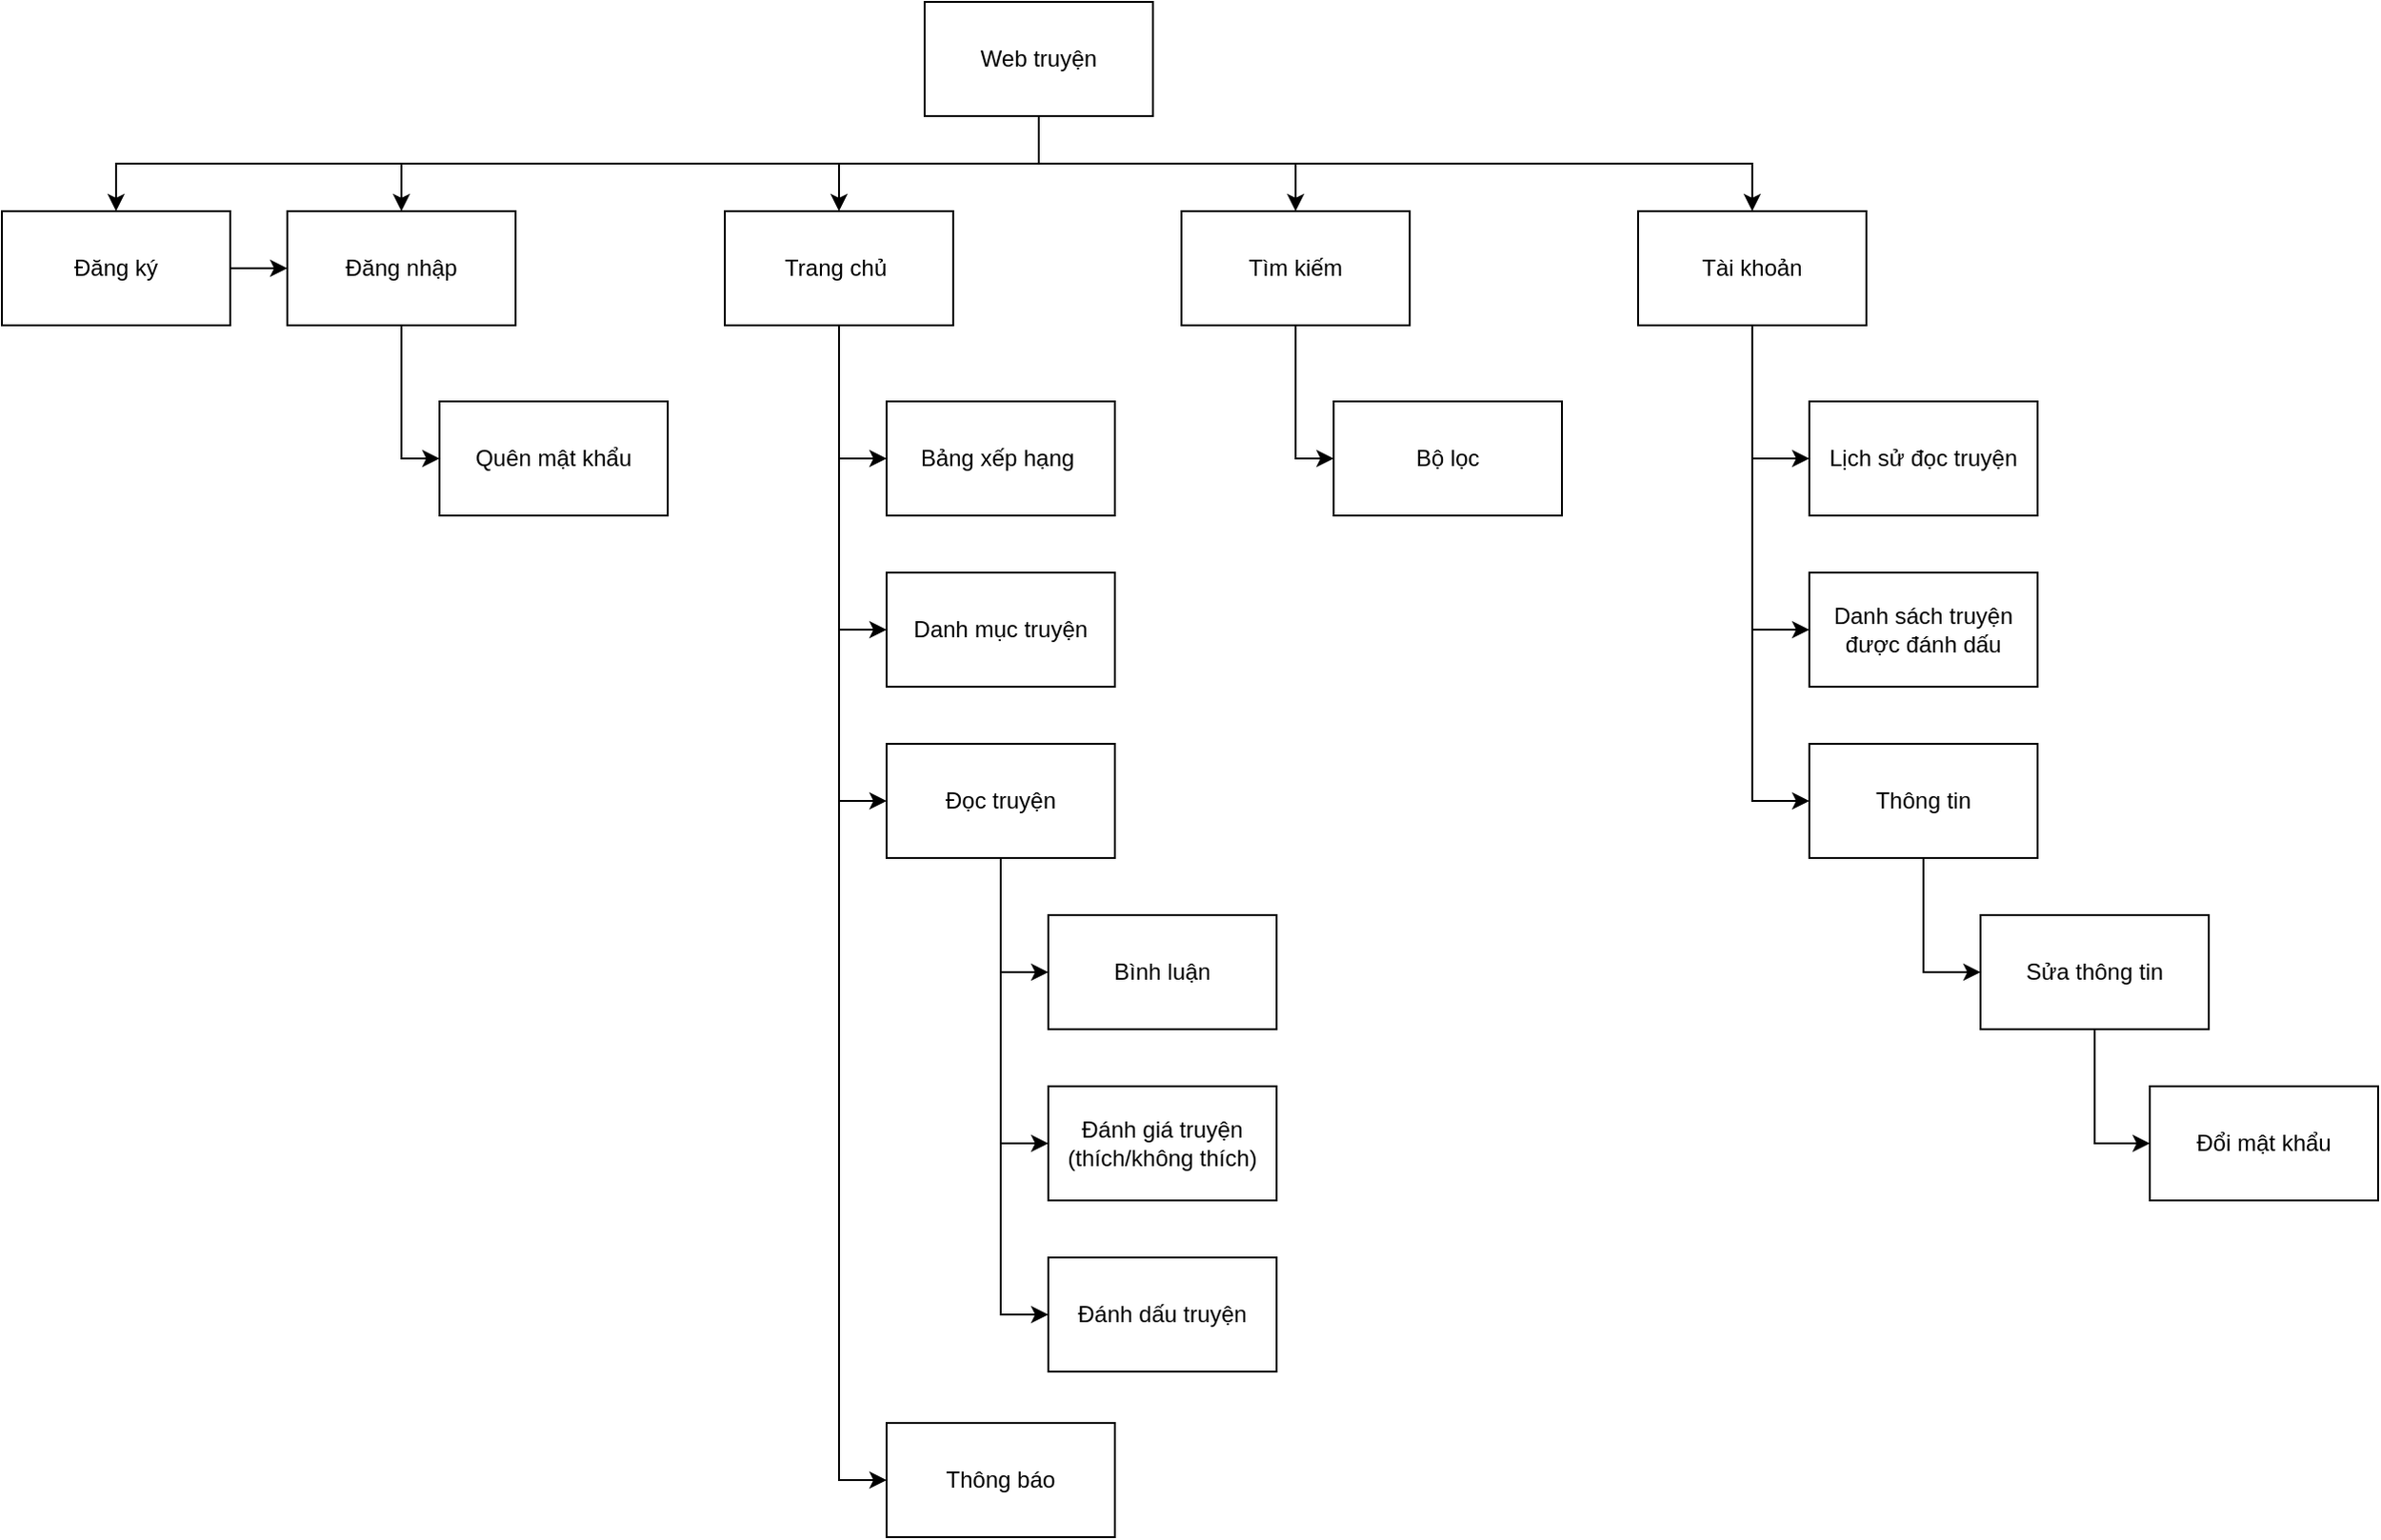 <mxfile version="24.7.17">
  <diagram name="Trang-1" id="q_FlPD0klkUqq_Bt0kbS">
    <mxGraphModel dx="1572" dy="1004" grid="1" gridSize="10" guides="1" tooltips="1" connect="1" arrows="1" fold="1" page="1" pageScale="1" pageWidth="1169" pageHeight="1654" math="0" shadow="0">
      <root>
        <mxCell id="0" />
        <mxCell id="1" parent="0" />
        <mxCell id="dwDEQqfO3nAO9bm5AX3g-12" style="edgeStyle=orthogonalEdgeStyle;rounded=0;orthogonalLoop=1;jettySize=auto;html=1;exitX=0.5;exitY=1;exitDx=0;exitDy=0;entryX=0.5;entryY=0;entryDx=0;entryDy=0;" edge="1" parent="1" source="dwDEQqfO3nAO9bm5AX3g-1" target="dwDEQqfO3nAO9bm5AX3g-2">
          <mxGeometry relative="1" as="geometry" />
        </mxCell>
        <mxCell id="dwDEQqfO3nAO9bm5AX3g-13" style="edgeStyle=orthogonalEdgeStyle;rounded=0;orthogonalLoop=1;jettySize=auto;html=1;exitX=0.5;exitY=1;exitDx=0;exitDy=0;entryX=0.5;entryY=0;entryDx=0;entryDy=0;" edge="1" parent="1" source="dwDEQqfO3nAO9bm5AX3g-1" target="dwDEQqfO3nAO9bm5AX3g-3">
          <mxGeometry relative="1" as="geometry" />
        </mxCell>
        <mxCell id="dwDEQqfO3nAO9bm5AX3g-14" style="edgeStyle=orthogonalEdgeStyle;rounded=0;orthogonalLoop=1;jettySize=auto;html=1;exitX=0.5;exitY=1;exitDx=0;exitDy=0;entryX=0.5;entryY=0;entryDx=0;entryDy=0;" edge="1" parent="1" source="dwDEQqfO3nAO9bm5AX3g-1" target="dwDEQqfO3nAO9bm5AX3g-5">
          <mxGeometry relative="1" as="geometry" />
        </mxCell>
        <mxCell id="dwDEQqfO3nAO9bm5AX3g-15" style="edgeStyle=orthogonalEdgeStyle;rounded=0;orthogonalLoop=1;jettySize=auto;html=1;exitX=0.5;exitY=1;exitDx=0;exitDy=0;entryX=0.5;entryY=0;entryDx=0;entryDy=0;" edge="1" parent="1" source="dwDEQqfO3nAO9bm5AX3g-1" target="dwDEQqfO3nAO9bm5AX3g-7">
          <mxGeometry relative="1" as="geometry" />
        </mxCell>
        <mxCell id="dwDEQqfO3nAO9bm5AX3g-16" style="edgeStyle=orthogonalEdgeStyle;rounded=0;orthogonalLoop=1;jettySize=auto;html=1;exitX=0.5;exitY=1;exitDx=0;exitDy=0;entryX=0.5;entryY=0;entryDx=0;entryDy=0;" edge="1" parent="1" source="dwDEQqfO3nAO9bm5AX3g-1" target="dwDEQqfO3nAO9bm5AX3g-8">
          <mxGeometry relative="1" as="geometry" />
        </mxCell>
        <mxCell id="dwDEQqfO3nAO9bm5AX3g-1" value="Web truyện" style="rounded=0;whiteSpace=wrap;html=1;" vertex="1" parent="1">
          <mxGeometry x="525" y="20" width="120" height="60" as="geometry" />
        </mxCell>
        <mxCell id="dwDEQqfO3nAO9bm5AX3g-44" style="edgeStyle=orthogonalEdgeStyle;rounded=0;orthogonalLoop=1;jettySize=auto;html=1;exitX=1;exitY=0.5;exitDx=0;exitDy=0;entryX=0;entryY=0.5;entryDx=0;entryDy=0;" edge="1" parent="1" source="dwDEQqfO3nAO9bm5AX3g-2" target="dwDEQqfO3nAO9bm5AX3g-3">
          <mxGeometry relative="1" as="geometry" />
        </mxCell>
        <mxCell id="dwDEQqfO3nAO9bm5AX3g-2" value="Đăng ký" style="rounded=0;whiteSpace=wrap;html=1;" vertex="1" parent="1">
          <mxGeometry x="40" y="130" width="120" height="60" as="geometry" />
        </mxCell>
        <mxCell id="dwDEQqfO3nAO9bm5AX3g-20" style="edgeStyle=orthogonalEdgeStyle;rounded=0;orthogonalLoop=1;jettySize=auto;html=1;exitX=0.5;exitY=1;exitDx=0;exitDy=0;entryX=0;entryY=0.5;entryDx=0;entryDy=0;" edge="1" parent="1" source="dwDEQqfO3nAO9bm5AX3g-3" target="dwDEQqfO3nAO9bm5AX3g-4">
          <mxGeometry relative="1" as="geometry" />
        </mxCell>
        <mxCell id="dwDEQqfO3nAO9bm5AX3g-3" value="Đăng nhập" style="rounded=0;whiteSpace=wrap;html=1;" vertex="1" parent="1">
          <mxGeometry x="190" y="130" width="120" height="60" as="geometry" />
        </mxCell>
        <mxCell id="dwDEQqfO3nAO9bm5AX3g-4" value="Quên mật khẩu" style="rounded=0;whiteSpace=wrap;html=1;" vertex="1" parent="1">
          <mxGeometry x="270" y="230" width="120" height="60" as="geometry" />
        </mxCell>
        <mxCell id="dwDEQqfO3nAO9bm5AX3g-18" style="edgeStyle=orthogonalEdgeStyle;rounded=0;orthogonalLoop=1;jettySize=auto;html=1;exitX=0.5;exitY=1;exitDx=0;exitDy=0;entryX=0;entryY=0.5;entryDx=0;entryDy=0;" edge="1" parent="1" source="dwDEQqfO3nAO9bm5AX3g-5" target="dwDEQqfO3nAO9bm5AX3g-9">
          <mxGeometry relative="1" as="geometry" />
        </mxCell>
        <mxCell id="dwDEQqfO3nAO9bm5AX3g-19" style="edgeStyle=orthogonalEdgeStyle;rounded=0;orthogonalLoop=1;jettySize=auto;html=1;exitX=0.5;exitY=1;exitDx=0;exitDy=0;entryX=0;entryY=0.5;entryDx=0;entryDy=0;" edge="1" parent="1" source="dwDEQqfO3nAO9bm5AX3g-5" target="dwDEQqfO3nAO9bm5AX3g-6">
          <mxGeometry relative="1" as="geometry" />
        </mxCell>
        <mxCell id="dwDEQqfO3nAO9bm5AX3g-36" style="edgeStyle=orthogonalEdgeStyle;rounded=0;orthogonalLoop=1;jettySize=auto;html=1;exitX=0.5;exitY=1;exitDx=0;exitDy=0;entryX=0;entryY=0.5;entryDx=0;entryDy=0;" edge="1" parent="1" source="dwDEQqfO3nAO9bm5AX3g-5" target="dwDEQqfO3nAO9bm5AX3g-32">
          <mxGeometry relative="1" as="geometry" />
        </mxCell>
        <mxCell id="dwDEQqfO3nAO9bm5AX3g-43" style="edgeStyle=orthogonalEdgeStyle;rounded=0;orthogonalLoop=1;jettySize=auto;html=1;exitX=0.5;exitY=1;exitDx=0;exitDy=0;entryX=0;entryY=0.5;entryDx=0;entryDy=0;" edge="1" parent="1" source="dwDEQqfO3nAO9bm5AX3g-5" target="dwDEQqfO3nAO9bm5AX3g-35">
          <mxGeometry relative="1" as="geometry" />
        </mxCell>
        <mxCell id="dwDEQqfO3nAO9bm5AX3g-5" value="Trang chủ&amp;nbsp;" style="rounded=0;whiteSpace=wrap;html=1;" vertex="1" parent="1">
          <mxGeometry x="420" y="130" width="120" height="60" as="geometry" />
        </mxCell>
        <mxCell id="dwDEQqfO3nAO9bm5AX3g-6" value="Danh mục truyện" style="rounded=0;whiteSpace=wrap;html=1;" vertex="1" parent="1">
          <mxGeometry x="505" y="320" width="120" height="60" as="geometry" />
        </mxCell>
        <mxCell id="dwDEQqfO3nAO9bm5AX3g-17" style="edgeStyle=orthogonalEdgeStyle;rounded=0;orthogonalLoop=1;jettySize=auto;html=1;exitX=0.5;exitY=1;exitDx=0;exitDy=0;entryX=0;entryY=0.5;entryDx=0;entryDy=0;" edge="1" parent="1" source="dwDEQqfO3nAO9bm5AX3g-7" target="dwDEQqfO3nAO9bm5AX3g-11">
          <mxGeometry relative="1" as="geometry" />
        </mxCell>
        <mxCell id="dwDEQqfO3nAO9bm5AX3g-7" value="Tìm kiếm" style="rounded=0;whiteSpace=wrap;html=1;" vertex="1" parent="1">
          <mxGeometry x="660" y="130" width="120" height="60" as="geometry" />
        </mxCell>
        <mxCell id="dwDEQqfO3nAO9bm5AX3g-23" style="edgeStyle=orthogonalEdgeStyle;rounded=0;orthogonalLoop=1;jettySize=auto;html=1;exitX=0.5;exitY=1;exitDx=0;exitDy=0;entryX=0;entryY=0.5;entryDx=0;entryDy=0;" edge="1" parent="1" source="dwDEQqfO3nAO9bm5AX3g-8" target="dwDEQqfO3nAO9bm5AX3g-21">
          <mxGeometry relative="1" as="geometry" />
        </mxCell>
        <mxCell id="dwDEQqfO3nAO9bm5AX3g-29" style="edgeStyle=orthogonalEdgeStyle;rounded=0;orthogonalLoop=1;jettySize=auto;html=1;exitX=0.5;exitY=1;exitDx=0;exitDy=0;entryX=0;entryY=0.5;entryDx=0;entryDy=0;" edge="1" parent="1" source="dwDEQqfO3nAO9bm5AX3g-8" target="dwDEQqfO3nAO9bm5AX3g-27">
          <mxGeometry relative="1" as="geometry" />
        </mxCell>
        <mxCell id="dwDEQqfO3nAO9bm5AX3g-31" style="edgeStyle=orthogonalEdgeStyle;rounded=0;orthogonalLoop=1;jettySize=auto;html=1;exitX=0.5;exitY=1;exitDx=0;exitDy=0;entryX=0;entryY=0.5;entryDx=0;entryDy=0;" edge="1" parent="1" source="dwDEQqfO3nAO9bm5AX3g-8" target="dwDEQqfO3nAO9bm5AX3g-30">
          <mxGeometry relative="1" as="geometry" />
        </mxCell>
        <mxCell id="dwDEQqfO3nAO9bm5AX3g-8" value="Tài khoản" style="rounded=0;whiteSpace=wrap;html=1;" vertex="1" parent="1">
          <mxGeometry x="900" y="130" width="120" height="60" as="geometry" />
        </mxCell>
        <mxCell id="dwDEQqfO3nAO9bm5AX3g-9" value="Bảng xếp hạng&amp;nbsp;" style="rounded=0;whiteSpace=wrap;html=1;" vertex="1" parent="1">
          <mxGeometry x="505" y="230" width="120" height="60" as="geometry" />
        </mxCell>
        <mxCell id="dwDEQqfO3nAO9bm5AX3g-11" value="Bộ lọc" style="rounded=0;whiteSpace=wrap;html=1;" vertex="1" parent="1">
          <mxGeometry x="740" y="230" width="120" height="60" as="geometry" />
        </mxCell>
        <mxCell id="dwDEQqfO3nAO9bm5AX3g-26" style="edgeStyle=orthogonalEdgeStyle;rounded=0;orthogonalLoop=1;jettySize=auto;html=1;exitX=0.5;exitY=1;exitDx=0;exitDy=0;entryX=0;entryY=0.5;entryDx=0;entryDy=0;" edge="1" parent="1" source="dwDEQqfO3nAO9bm5AX3g-21" target="dwDEQqfO3nAO9bm5AX3g-25">
          <mxGeometry relative="1" as="geometry" />
        </mxCell>
        <mxCell id="dwDEQqfO3nAO9bm5AX3g-21" value="Thông tin" style="rounded=0;whiteSpace=wrap;html=1;" vertex="1" parent="1">
          <mxGeometry x="990" y="410" width="120" height="60" as="geometry" />
        </mxCell>
        <mxCell id="dwDEQqfO3nAO9bm5AX3g-22" value="Đổi mật khẩu" style="rounded=0;whiteSpace=wrap;html=1;" vertex="1" parent="1">
          <mxGeometry x="1169" y="590" width="120" height="60" as="geometry" />
        </mxCell>
        <mxCell id="dwDEQqfO3nAO9bm5AX3g-28" style="edgeStyle=orthogonalEdgeStyle;rounded=0;orthogonalLoop=1;jettySize=auto;html=1;exitX=0.5;exitY=1;exitDx=0;exitDy=0;entryX=0;entryY=0.5;entryDx=0;entryDy=0;" edge="1" parent="1" source="dwDEQqfO3nAO9bm5AX3g-25" target="dwDEQqfO3nAO9bm5AX3g-22">
          <mxGeometry relative="1" as="geometry" />
        </mxCell>
        <mxCell id="dwDEQqfO3nAO9bm5AX3g-25" value="Sửa thông tin" style="rounded=0;whiteSpace=wrap;html=1;" vertex="1" parent="1">
          <mxGeometry x="1080" y="500" width="120" height="60" as="geometry" />
        </mxCell>
        <mxCell id="dwDEQqfO3nAO9bm5AX3g-27" value="Lịch sử đọc truyện" style="rounded=0;whiteSpace=wrap;html=1;" vertex="1" parent="1">
          <mxGeometry x="990" y="230" width="120" height="60" as="geometry" />
        </mxCell>
        <mxCell id="dwDEQqfO3nAO9bm5AX3g-30" value="Danh sách truyện được đánh dấu" style="rounded=0;whiteSpace=wrap;html=1;" vertex="1" parent="1">
          <mxGeometry x="990" y="320" width="120" height="60" as="geometry" />
        </mxCell>
        <mxCell id="dwDEQqfO3nAO9bm5AX3g-34" style="edgeStyle=orthogonalEdgeStyle;rounded=0;orthogonalLoop=1;jettySize=auto;html=1;exitX=0.5;exitY=1;exitDx=0;exitDy=0;entryX=0;entryY=0.5;entryDx=0;entryDy=0;" edge="1" parent="1" source="dwDEQqfO3nAO9bm5AX3g-32" target="dwDEQqfO3nAO9bm5AX3g-33">
          <mxGeometry relative="1" as="geometry" />
        </mxCell>
        <mxCell id="dwDEQqfO3nAO9bm5AX3g-41" style="edgeStyle=orthogonalEdgeStyle;rounded=0;orthogonalLoop=1;jettySize=auto;html=1;exitX=0.5;exitY=1;exitDx=0;exitDy=0;entryX=0;entryY=0.5;entryDx=0;entryDy=0;" edge="1" parent="1" source="dwDEQqfO3nAO9bm5AX3g-32" target="dwDEQqfO3nAO9bm5AX3g-40">
          <mxGeometry relative="1" as="geometry" />
        </mxCell>
        <mxCell id="dwDEQqfO3nAO9bm5AX3g-42" style="edgeStyle=orthogonalEdgeStyle;rounded=0;orthogonalLoop=1;jettySize=auto;html=1;exitX=0.5;exitY=1;exitDx=0;exitDy=0;entryX=0;entryY=0.5;entryDx=0;entryDy=0;" edge="1" parent="1" source="dwDEQqfO3nAO9bm5AX3g-32" target="dwDEQqfO3nAO9bm5AX3g-39">
          <mxGeometry relative="1" as="geometry" />
        </mxCell>
        <mxCell id="dwDEQqfO3nAO9bm5AX3g-32" value="Đọc truyện" style="rounded=0;whiteSpace=wrap;html=1;" vertex="1" parent="1">
          <mxGeometry x="505" y="410" width="120" height="60" as="geometry" />
        </mxCell>
        <mxCell id="dwDEQqfO3nAO9bm5AX3g-33" value="Bình luận" style="rounded=0;whiteSpace=wrap;html=1;" vertex="1" parent="1">
          <mxGeometry x="590" y="500" width="120" height="60" as="geometry" />
        </mxCell>
        <mxCell id="dwDEQqfO3nAO9bm5AX3g-35" value="Thông báo" style="rounded=0;whiteSpace=wrap;html=1;" vertex="1" parent="1">
          <mxGeometry x="505" y="767" width="120" height="60" as="geometry" />
        </mxCell>
        <mxCell id="dwDEQqfO3nAO9bm5AX3g-39" value="Đánh dấu truyện" style="rounded=0;whiteSpace=wrap;html=1;" vertex="1" parent="1">
          <mxGeometry x="590" y="680" width="120" height="60" as="geometry" />
        </mxCell>
        <mxCell id="dwDEQqfO3nAO9bm5AX3g-40" value="Đánh giá truyện (thích/không thích)" style="rounded=0;whiteSpace=wrap;html=1;" vertex="1" parent="1">
          <mxGeometry x="590" y="590" width="120" height="60" as="geometry" />
        </mxCell>
      </root>
    </mxGraphModel>
  </diagram>
</mxfile>
